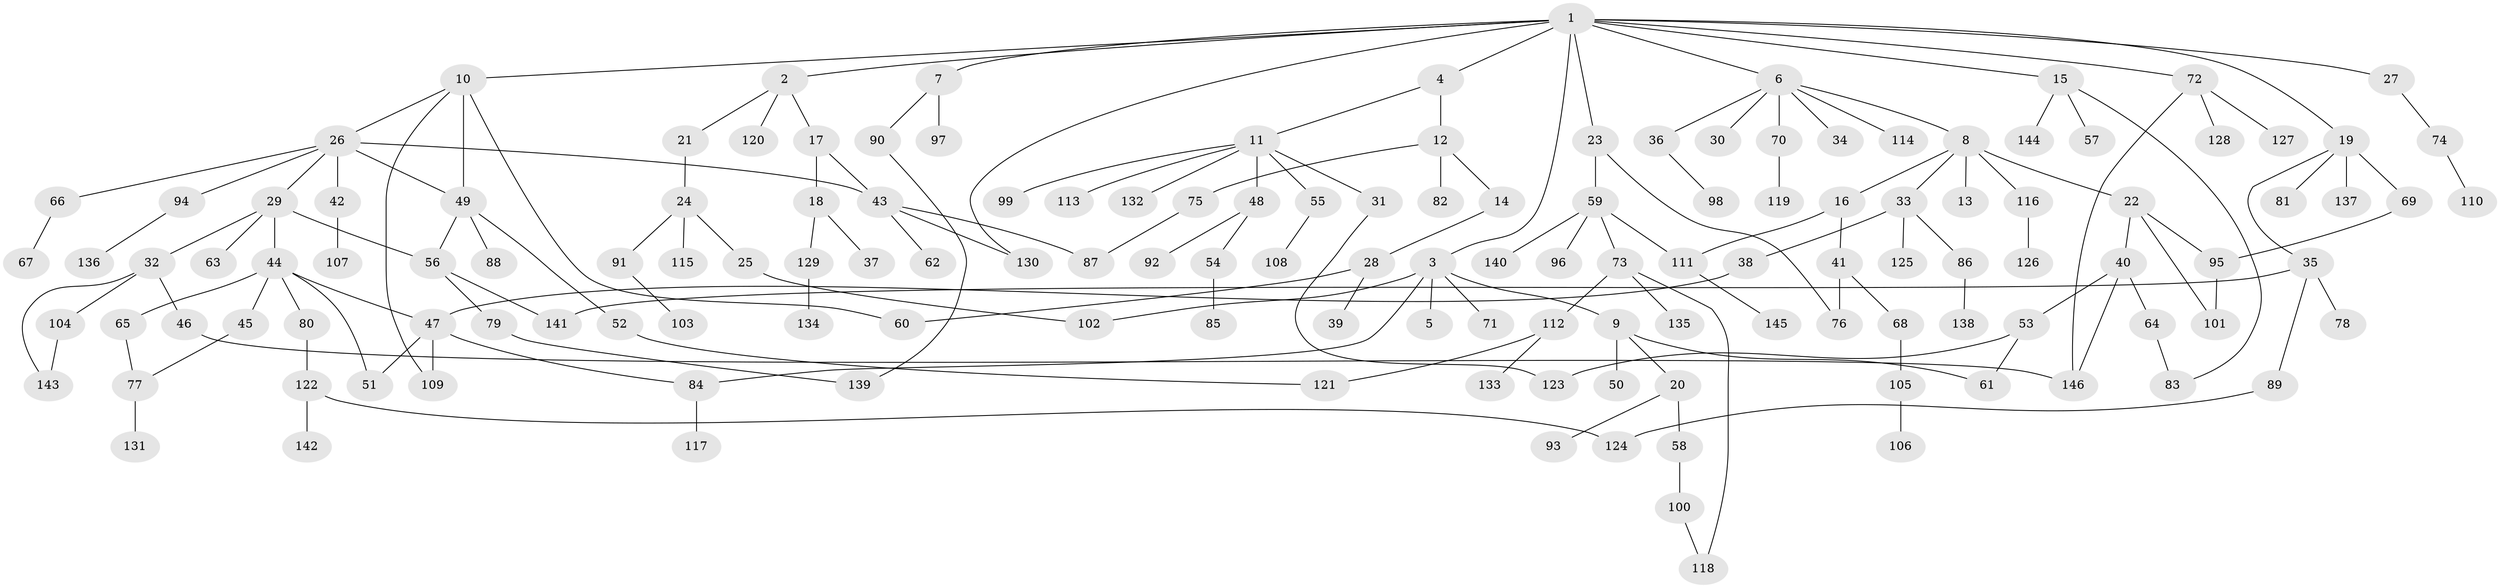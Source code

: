 // Generated by graph-tools (version 1.1) at 2025/10/02/27/25 16:10:51]
// undirected, 146 vertices, 172 edges
graph export_dot {
graph [start="1"]
  node [color=gray90,style=filled];
  1;
  2;
  3;
  4;
  5;
  6;
  7;
  8;
  9;
  10;
  11;
  12;
  13;
  14;
  15;
  16;
  17;
  18;
  19;
  20;
  21;
  22;
  23;
  24;
  25;
  26;
  27;
  28;
  29;
  30;
  31;
  32;
  33;
  34;
  35;
  36;
  37;
  38;
  39;
  40;
  41;
  42;
  43;
  44;
  45;
  46;
  47;
  48;
  49;
  50;
  51;
  52;
  53;
  54;
  55;
  56;
  57;
  58;
  59;
  60;
  61;
  62;
  63;
  64;
  65;
  66;
  67;
  68;
  69;
  70;
  71;
  72;
  73;
  74;
  75;
  76;
  77;
  78;
  79;
  80;
  81;
  82;
  83;
  84;
  85;
  86;
  87;
  88;
  89;
  90;
  91;
  92;
  93;
  94;
  95;
  96;
  97;
  98;
  99;
  100;
  101;
  102;
  103;
  104;
  105;
  106;
  107;
  108;
  109;
  110;
  111;
  112;
  113;
  114;
  115;
  116;
  117;
  118;
  119;
  120;
  121;
  122;
  123;
  124;
  125;
  126;
  127;
  128;
  129;
  130;
  131;
  132;
  133;
  134;
  135;
  136;
  137;
  138;
  139;
  140;
  141;
  142;
  143;
  144;
  145;
  146;
  1 -- 2;
  1 -- 3;
  1 -- 4;
  1 -- 6;
  1 -- 7;
  1 -- 10;
  1 -- 15;
  1 -- 19;
  1 -- 23;
  1 -- 27;
  1 -- 72;
  1 -- 130;
  2 -- 17;
  2 -- 21;
  2 -- 120;
  3 -- 5;
  3 -- 9;
  3 -- 71;
  3 -- 84;
  3 -- 102;
  4 -- 11;
  4 -- 12;
  6 -- 8;
  6 -- 30;
  6 -- 34;
  6 -- 36;
  6 -- 70;
  6 -- 114;
  7 -- 90;
  7 -- 97;
  8 -- 13;
  8 -- 16;
  8 -- 22;
  8 -- 33;
  8 -- 116;
  9 -- 20;
  9 -- 50;
  9 -- 61;
  10 -- 26;
  10 -- 49;
  10 -- 60;
  10 -- 109;
  11 -- 31;
  11 -- 48;
  11 -- 55;
  11 -- 99;
  11 -- 113;
  11 -- 132;
  12 -- 14;
  12 -- 75;
  12 -- 82;
  14 -- 28;
  15 -- 57;
  15 -- 144;
  15 -- 83;
  16 -- 41;
  16 -- 111;
  17 -- 18;
  17 -- 43;
  18 -- 37;
  18 -- 129;
  19 -- 35;
  19 -- 69;
  19 -- 81;
  19 -- 137;
  20 -- 58;
  20 -- 93;
  21 -- 24;
  22 -- 40;
  22 -- 95;
  22 -- 101;
  23 -- 59;
  23 -- 76;
  24 -- 25;
  24 -- 91;
  24 -- 115;
  25 -- 102;
  26 -- 29;
  26 -- 42;
  26 -- 43;
  26 -- 66;
  26 -- 94;
  26 -- 49;
  27 -- 74;
  28 -- 39;
  28 -- 60;
  29 -- 32;
  29 -- 44;
  29 -- 63;
  29 -- 56;
  31 -- 123;
  32 -- 46;
  32 -- 104;
  32 -- 143;
  33 -- 38;
  33 -- 86;
  33 -- 125;
  35 -- 78;
  35 -- 89;
  35 -- 141;
  36 -- 98;
  38 -- 47;
  40 -- 53;
  40 -- 64;
  40 -- 146;
  41 -- 68;
  41 -- 76;
  42 -- 107;
  43 -- 62;
  43 -- 87;
  43 -- 130;
  44 -- 45;
  44 -- 47;
  44 -- 65;
  44 -- 80;
  44 -- 51;
  45 -- 77;
  46 -- 146;
  47 -- 51;
  47 -- 109;
  47 -- 84;
  48 -- 54;
  48 -- 92;
  49 -- 52;
  49 -- 56;
  49 -- 88;
  52 -- 121;
  53 -- 123;
  53 -- 61;
  54 -- 85;
  55 -- 108;
  56 -- 79;
  56 -- 141;
  58 -- 100;
  59 -- 73;
  59 -- 96;
  59 -- 140;
  59 -- 111;
  64 -- 83;
  65 -- 77;
  66 -- 67;
  68 -- 105;
  69 -- 95;
  70 -- 119;
  72 -- 127;
  72 -- 128;
  72 -- 146;
  73 -- 112;
  73 -- 135;
  73 -- 118;
  74 -- 110;
  75 -- 87;
  77 -- 131;
  79 -- 139;
  80 -- 122;
  84 -- 117;
  86 -- 138;
  89 -- 124;
  90 -- 139;
  91 -- 103;
  94 -- 136;
  95 -- 101;
  100 -- 118;
  104 -- 143;
  105 -- 106;
  111 -- 145;
  112 -- 133;
  112 -- 121;
  116 -- 126;
  122 -- 142;
  122 -- 124;
  129 -- 134;
}
